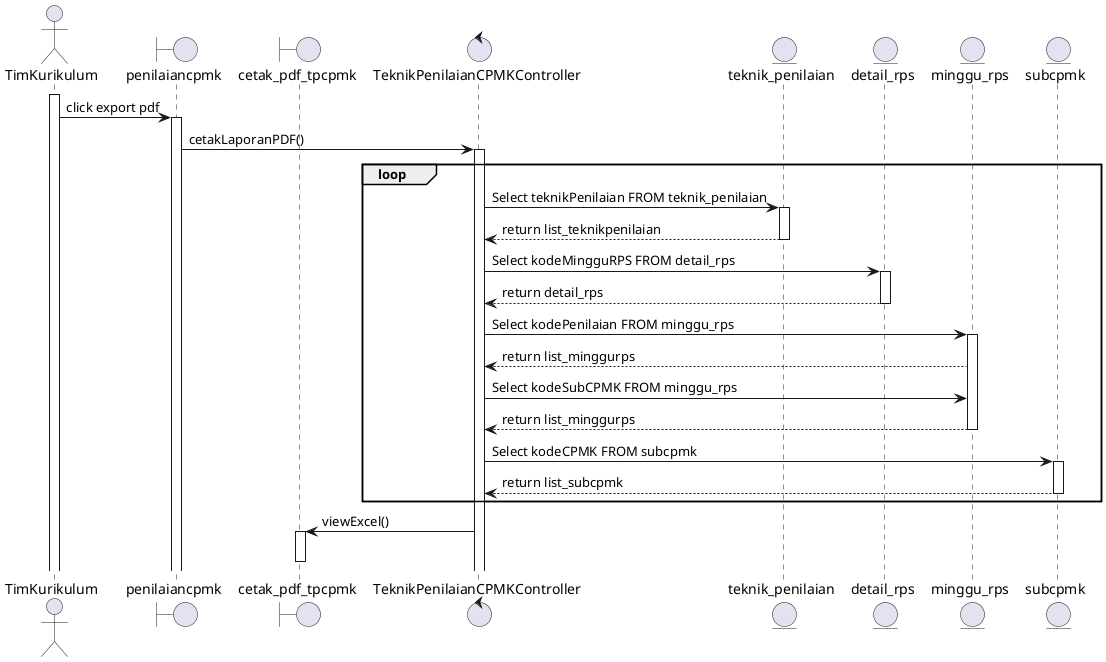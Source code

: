@startuml View dan Export Penilaian CPMK
actor TimKurikulum as Foo
boundary penilaiancpmk as Foo1
boundary cetak_pdf_tpcpmk as Foo2
control TeknikPenilaianCPMKController as Foo3
entity teknik_penilaian as Foo4
entity detail_rps as Foo5
entity minggu_rps as Foo6
entity subcpmk as Foo7

activate Foo
Foo -> Foo1 : click export pdf
activate Foo1
Foo1 -> Foo3 : cetakLaporanPDF()
loop
activate Foo3
Foo3 -> Foo4 : Select teknikPenilaian FROM teknik_penilaian
activate Foo4
Foo4 --> Foo3 : return list_teknikpenilaian
deactivate Foo4
Foo3 -> Foo5 : Select kodeMingguRPS FROM detail_rps
activate Foo5
Foo5 --> Foo3 : return detail_rps
deactivate Foo5
Foo3 -> Foo6 : Select kodePenilaian FROM minggu_rps
activate Foo6
Foo6 --> Foo3 : return list_minggurps
Foo3 -> Foo6 : Select kodeSubCPMK FROM minggu_rps
Foo6 --> Foo3 : return list_minggurps
deactivate Foo6
Foo3 -> Foo7 : Select kodeCPMK FROM subcpmk
activate Foo7
Foo7 --> Foo3 : return list_subcpmk
deactivate Foo7
end
Foo3 -> Foo2 : viewExcel()
activate Foo2
deactivate Foo2

@enduml